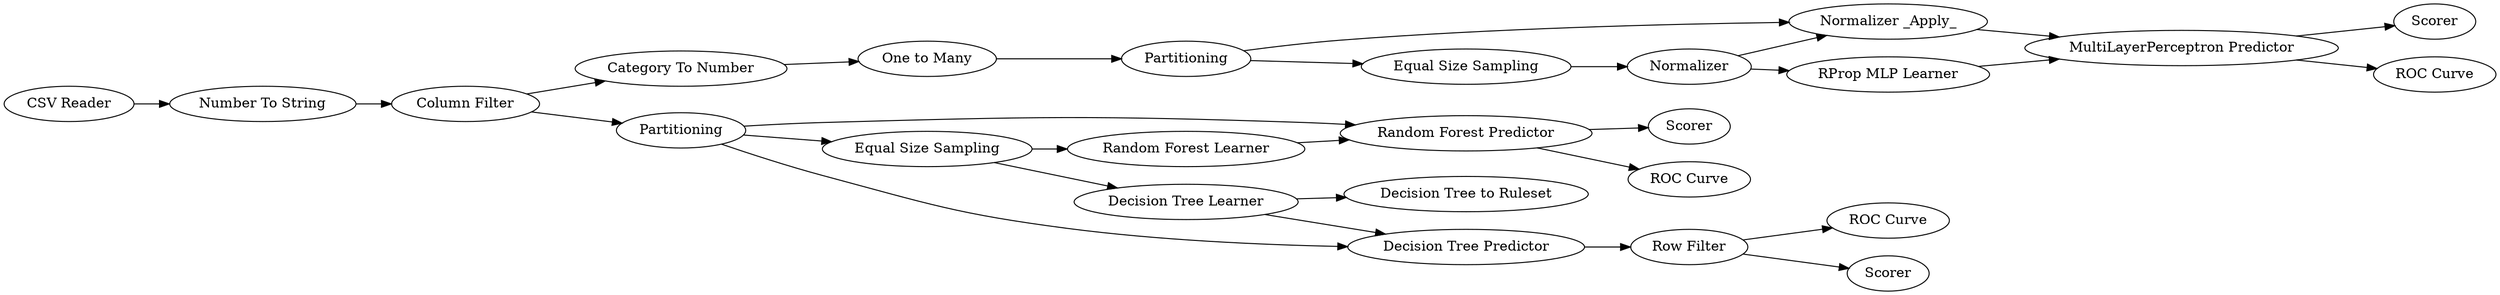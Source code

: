 digraph {
	"2422722053232929017_28" [label="Random Forest Learner"]
	"2422722053232929017_19" [label="Category To Number"]
	"2422722053232929017_14" [label="Row Filter"]
	"2422722053232929017_10" [label="Decision Tree Learner"]
	"2422722053232929017_11" [label="Decision Tree Predictor"]
	"2422722053232929017_13" [label="ROC Curve"]
	"2422722053232929017_9" [label="Column Filter"]
	"2422722053232929017_25" [label=Scorer]
	"2422722053232929017_27" [label="ROC Curve"]
	"2422722053232929017_23" [label="RProp MLP Learner"]
	"2422722053232929017_1" [label="CSV Reader"]
	"2422722053232929017_24" [label="MultiLayerPerceptron Predictor"]
	"2422722053232929017_12" [label="Equal Size Sampling"]
	"2422722053232929017_3" [label=Partitioning]
	"2422722053232929017_15" [label="Decision Tree to Ruleset"]
	"2422722053232929017_17" [label=Partitioning]
	"2422722053232929017_30" [label="ROC Curve"]
	"2422722053232929017_16" [label="One to Many"]
	"2422722053232929017_31" [label=Scorer]
	"2422722053232929017_8" [label="Number To String"]
	"2422722053232929017_29" [label="Random Forest Predictor"]
	"2422722053232929017_18" [label="Equal Size Sampling"]
	"2422722053232929017_20" [label=Normalizer]
	"2422722053232929017_7" [label=Scorer]
	"2422722053232929017_21" [label="Normalizer _Apply_"]
	"2422722053232929017_8" -> "2422722053232929017_9"
	"2422722053232929017_17" -> "2422722053232929017_21"
	"2422722053232929017_12" -> "2422722053232929017_10"
	"2422722053232929017_24" -> "2422722053232929017_25"
	"2422722053232929017_9" -> "2422722053232929017_3"
	"2422722053232929017_14" -> "2422722053232929017_13"
	"2422722053232929017_10" -> "2422722053232929017_15"
	"2422722053232929017_28" -> "2422722053232929017_29"
	"2422722053232929017_12" -> "2422722053232929017_28"
	"2422722053232929017_3" -> "2422722053232929017_29"
	"2422722053232929017_20" -> "2422722053232929017_21"
	"2422722053232929017_17" -> "2422722053232929017_18"
	"2422722053232929017_23" -> "2422722053232929017_24"
	"2422722053232929017_14" -> "2422722053232929017_7"
	"2422722053232929017_29" -> "2422722053232929017_30"
	"2422722053232929017_21" -> "2422722053232929017_24"
	"2422722053232929017_1" -> "2422722053232929017_8"
	"2422722053232929017_18" -> "2422722053232929017_20"
	"2422722053232929017_10" -> "2422722053232929017_11"
	"2422722053232929017_11" -> "2422722053232929017_14"
	"2422722053232929017_9" -> "2422722053232929017_19"
	"2422722053232929017_29" -> "2422722053232929017_31"
	"2422722053232929017_19" -> "2422722053232929017_16"
	"2422722053232929017_3" -> "2422722053232929017_11"
	"2422722053232929017_3" -> "2422722053232929017_12"
	"2422722053232929017_16" -> "2422722053232929017_17"
	"2422722053232929017_20" -> "2422722053232929017_23"
	"2422722053232929017_24" -> "2422722053232929017_27"
	rankdir=LR
}
